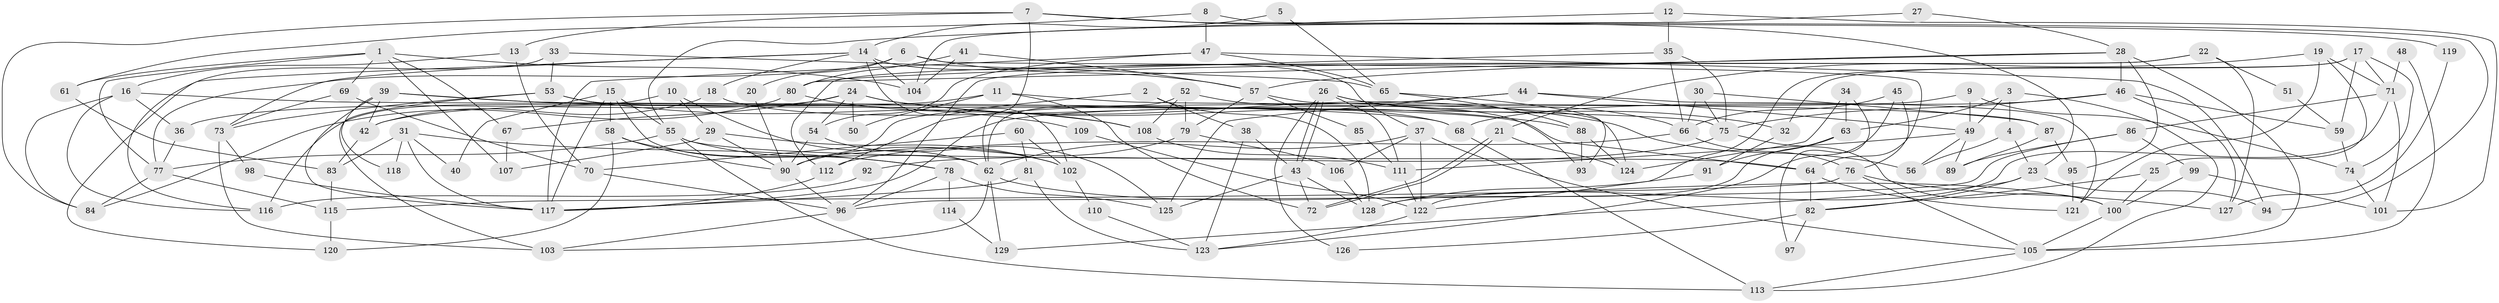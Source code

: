 // Generated by graph-tools (version 1.1) at 2025/02/03/09/25 03:02:00]
// undirected, 129 vertices, 258 edges
graph export_dot {
graph [start="1"]
  node [color=gray90,style=filled];
  1;
  2;
  3;
  4;
  5;
  6;
  7;
  8;
  9;
  10;
  11;
  12;
  13;
  14;
  15;
  16;
  17;
  18;
  19;
  20;
  21;
  22;
  23;
  24;
  25;
  26;
  27;
  28;
  29;
  30;
  31;
  32;
  33;
  34;
  35;
  36;
  37;
  38;
  39;
  40;
  41;
  42;
  43;
  44;
  45;
  46;
  47;
  48;
  49;
  50;
  51;
  52;
  53;
  54;
  55;
  56;
  57;
  58;
  59;
  60;
  61;
  62;
  63;
  64;
  65;
  66;
  67;
  68;
  69;
  70;
  71;
  72;
  73;
  74;
  75;
  76;
  77;
  78;
  79;
  80;
  81;
  82;
  83;
  84;
  85;
  86;
  87;
  88;
  89;
  90;
  91;
  92;
  93;
  94;
  95;
  96;
  97;
  98;
  99;
  100;
  101;
  102;
  103;
  104;
  105;
  106;
  107;
  108;
  109;
  110;
  111;
  112;
  113;
  114;
  115;
  116;
  117;
  118;
  119;
  120;
  121;
  122;
  123;
  124;
  125;
  126;
  127;
  128;
  129;
  1 -- 67;
  1 -- 77;
  1 -- 61;
  1 -- 69;
  1 -- 104;
  1 -- 107;
  2 -- 128;
  2 -- 90;
  2 -- 38;
  3 -- 63;
  3 -- 49;
  3 -- 4;
  3 -- 113;
  4 -- 23;
  4 -- 56;
  5 -- 65;
  5 -- 14;
  6 -- 77;
  6 -- 57;
  6 -- 20;
  6 -- 64;
  7 -- 84;
  7 -- 62;
  7 -- 13;
  7 -- 23;
  7 -- 119;
  8 -- 47;
  8 -- 94;
  8 -- 61;
  9 -- 74;
  9 -- 117;
  9 -- 49;
  10 -- 116;
  10 -- 62;
  10 -- 29;
  11 -- 42;
  11 -- 72;
  11 -- 50;
  11 -- 87;
  12 -- 55;
  12 -- 35;
  12 -- 101;
  13 -- 16;
  13 -- 70;
  14 -- 73;
  14 -- 104;
  14 -- 18;
  14 -- 37;
  14 -- 102;
  14 -- 120;
  15 -- 62;
  15 -- 55;
  15 -- 40;
  15 -- 58;
  15 -- 117;
  16 -- 75;
  16 -- 84;
  16 -- 36;
  16 -- 116;
  17 -- 122;
  17 -- 59;
  17 -- 32;
  17 -- 71;
  17 -- 74;
  18 -- 68;
  18 -- 42;
  19 -- 71;
  19 -- 121;
  19 -- 21;
  19 -- 25;
  20 -- 90;
  21 -- 72;
  21 -- 72;
  21 -- 124;
  22 -- 96;
  22 -- 127;
  22 -- 51;
  22 -- 112;
  23 -- 82;
  23 -- 94;
  23 -- 129;
  24 -- 88;
  24 -- 56;
  24 -- 36;
  24 -- 50;
  24 -- 54;
  24 -- 67;
  25 -- 100;
  25 -- 82;
  26 -- 66;
  26 -- 43;
  26 -- 43;
  26 -- 32;
  26 -- 111;
  26 -- 126;
  27 -- 28;
  27 -- 104;
  28 -- 46;
  28 -- 95;
  28 -- 57;
  28 -- 80;
  28 -- 105;
  29 -- 102;
  29 -- 90;
  29 -- 107;
  30 -- 87;
  30 -- 75;
  30 -- 66;
  31 -- 117;
  31 -- 83;
  31 -- 40;
  31 -- 78;
  31 -- 118;
  32 -- 91;
  33 -- 53;
  33 -- 65;
  33 -- 116;
  34 -- 124;
  34 -- 63;
  34 -- 97;
  35 -- 80;
  35 -- 66;
  35 -- 75;
  36 -- 77;
  37 -- 122;
  37 -- 62;
  37 -- 105;
  37 -- 106;
  38 -- 123;
  38 -- 43;
  39 -- 117;
  39 -- 42;
  39 -- 68;
  39 -- 109;
  39 -- 118;
  41 -- 57;
  41 -- 80;
  41 -- 104;
  42 -- 83;
  43 -- 72;
  43 -- 125;
  43 -- 128;
  44 -- 125;
  44 -- 112;
  44 -- 49;
  44 -- 121;
  45 -- 76;
  45 -- 66;
  45 -- 123;
  46 -- 75;
  46 -- 68;
  46 -- 59;
  46 -- 127;
  47 -- 54;
  47 -- 117;
  47 -- 65;
  47 -- 94;
  48 -- 105;
  48 -- 71;
  49 -- 56;
  49 -- 89;
  49 -- 111;
  51 -- 59;
  52 -- 62;
  52 -- 108;
  52 -- 79;
  52 -- 93;
  53 -- 103;
  53 -- 64;
  53 -- 73;
  53 -- 108;
  54 -- 125;
  54 -- 90;
  55 -- 113;
  55 -- 102;
  55 -- 64;
  55 -- 77;
  57 -- 79;
  57 -- 85;
  57 -- 124;
  58 -- 90;
  58 -- 78;
  58 -- 120;
  59 -- 74;
  60 -- 70;
  60 -- 81;
  60 -- 102;
  61 -- 83;
  62 -- 103;
  62 -- 100;
  62 -- 129;
  63 -- 128;
  63 -- 91;
  64 -- 82;
  64 -- 121;
  65 -- 93;
  65 -- 88;
  66 -- 76;
  66 -- 112;
  67 -- 107;
  68 -- 113;
  69 -- 70;
  69 -- 73;
  70 -- 96;
  71 -- 86;
  71 -- 101;
  71 -- 122;
  73 -- 98;
  73 -- 103;
  74 -- 101;
  75 -- 100;
  75 -- 92;
  76 -- 105;
  76 -- 115;
  76 -- 127;
  77 -- 84;
  77 -- 115;
  78 -- 96;
  78 -- 114;
  78 -- 125;
  79 -- 90;
  79 -- 106;
  80 -- 108;
  80 -- 84;
  81 -- 117;
  81 -- 123;
  82 -- 97;
  82 -- 126;
  83 -- 115;
  85 -- 111;
  86 -- 99;
  86 -- 96;
  86 -- 89;
  87 -- 89;
  87 -- 95;
  88 -- 124;
  88 -- 93;
  90 -- 96;
  91 -- 128;
  92 -- 116;
  95 -- 121;
  96 -- 103;
  98 -- 117;
  99 -- 100;
  99 -- 101;
  100 -- 105;
  102 -- 110;
  105 -- 113;
  106 -- 128;
  108 -- 111;
  109 -- 122;
  110 -- 123;
  111 -- 122;
  112 -- 117;
  114 -- 129;
  115 -- 120;
  119 -- 127;
  122 -- 123;
}
